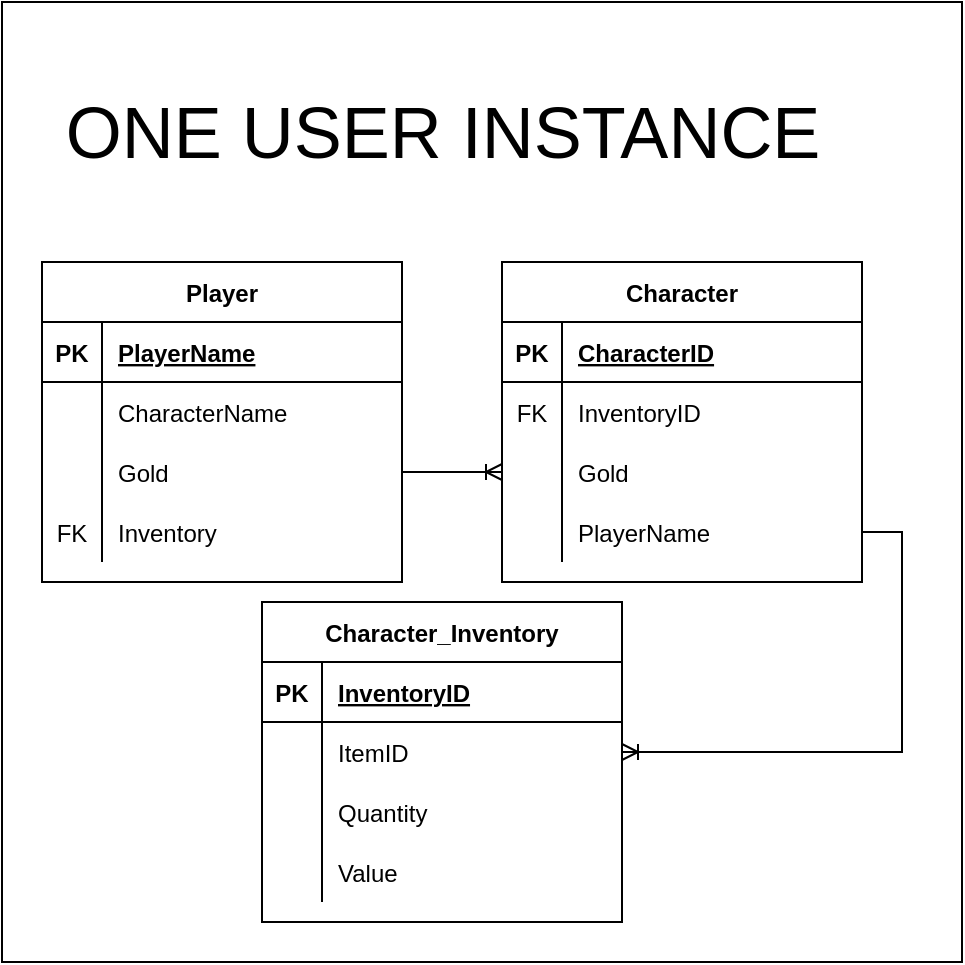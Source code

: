 <mxfile version="17.4.6" type="device"><diagram id="orheoWqgZ7Nb0xfECMeJ" name="Page-1"><mxGraphModel dx="-8471" dy="1088" grid="1" gridSize="10" guides="1" tooltips="1" connect="1" arrows="1" fold="1" page="1" pageScale="1" pageWidth="850" pageHeight="1100" math="0" shadow="0"><root><mxCell id="0"/><mxCell id="1" parent="0"/><mxCell id="KpDyZVOELc_7nCEl9XbN-34" value="" style="whiteSpace=wrap;html=1;aspect=fixed;" vertex="1" parent="1"><mxGeometry x="9400" y="40" width="480" height="480" as="geometry"/></mxCell><mxCell id="wdo4D1WJmz95UBGcyFBK-1" value="Player" style="shape=table;startSize=30;container=1;collapsible=1;childLayout=tableLayout;fixedRows=1;rowLines=0;fontStyle=1;align=center;resizeLast=1;" parent="1" vertex="1"><mxGeometry x="9420" y="170" width="180" height="160" as="geometry"/></mxCell><mxCell id="wdo4D1WJmz95UBGcyFBK-2" value="" style="shape=tableRow;horizontal=0;startSize=0;swimlaneHead=0;swimlaneBody=0;fillColor=none;collapsible=0;dropTarget=0;points=[[0,0.5],[1,0.5]];portConstraint=eastwest;top=0;left=0;right=0;bottom=1;" parent="wdo4D1WJmz95UBGcyFBK-1" vertex="1"><mxGeometry y="30" width="180" height="30" as="geometry"/></mxCell><mxCell id="wdo4D1WJmz95UBGcyFBK-3" value="PK" style="shape=partialRectangle;connectable=0;fillColor=none;top=0;left=0;bottom=0;right=0;fontStyle=1;overflow=hidden;" parent="wdo4D1WJmz95UBGcyFBK-2" vertex="1"><mxGeometry width="30" height="30" as="geometry"><mxRectangle width="30" height="30" as="alternateBounds"/></mxGeometry></mxCell><mxCell id="wdo4D1WJmz95UBGcyFBK-4" value="PlayerName" style="shape=partialRectangle;connectable=0;fillColor=none;top=0;left=0;bottom=0;right=0;align=left;spacingLeft=6;fontStyle=5;overflow=hidden;" parent="wdo4D1WJmz95UBGcyFBK-2" vertex="1"><mxGeometry x="30" width="150" height="30" as="geometry"><mxRectangle width="150" height="30" as="alternateBounds"/></mxGeometry></mxCell><mxCell id="wdo4D1WJmz95UBGcyFBK-5" value="" style="shape=tableRow;horizontal=0;startSize=0;swimlaneHead=0;swimlaneBody=0;fillColor=none;collapsible=0;dropTarget=0;points=[[0,0.5],[1,0.5]];portConstraint=eastwest;top=0;left=0;right=0;bottom=0;" parent="wdo4D1WJmz95UBGcyFBK-1" vertex="1"><mxGeometry y="60" width="180" height="30" as="geometry"/></mxCell><mxCell id="wdo4D1WJmz95UBGcyFBK-6" value="" style="shape=partialRectangle;connectable=0;fillColor=none;top=0;left=0;bottom=0;right=0;editable=1;overflow=hidden;" parent="wdo4D1WJmz95UBGcyFBK-5" vertex="1"><mxGeometry width="30" height="30" as="geometry"><mxRectangle width="30" height="30" as="alternateBounds"/></mxGeometry></mxCell><mxCell id="wdo4D1WJmz95UBGcyFBK-7" value="CharacterName  " style="shape=partialRectangle;connectable=0;fillColor=none;top=0;left=0;bottom=0;right=0;align=left;spacingLeft=6;overflow=hidden;" parent="wdo4D1WJmz95UBGcyFBK-5" vertex="1"><mxGeometry x="30" width="150" height="30" as="geometry"><mxRectangle width="150" height="30" as="alternateBounds"/></mxGeometry></mxCell><mxCell id="wdo4D1WJmz95UBGcyFBK-8" value="" style="shape=tableRow;horizontal=0;startSize=0;swimlaneHead=0;swimlaneBody=0;fillColor=none;collapsible=0;dropTarget=0;points=[[0,0.5],[1,0.5]];portConstraint=eastwest;top=0;left=0;right=0;bottom=0;" parent="wdo4D1WJmz95UBGcyFBK-1" vertex="1"><mxGeometry y="90" width="180" height="30" as="geometry"/></mxCell><mxCell id="wdo4D1WJmz95UBGcyFBK-9" value="" style="shape=partialRectangle;connectable=0;fillColor=none;top=0;left=0;bottom=0;right=0;editable=1;overflow=hidden;" parent="wdo4D1WJmz95UBGcyFBK-8" vertex="1"><mxGeometry width="30" height="30" as="geometry"><mxRectangle width="30" height="30" as="alternateBounds"/></mxGeometry></mxCell><mxCell id="wdo4D1WJmz95UBGcyFBK-10" value="Gold" style="shape=partialRectangle;connectable=0;fillColor=none;top=0;left=0;bottom=0;right=0;align=left;spacingLeft=6;overflow=hidden;" parent="wdo4D1WJmz95UBGcyFBK-8" vertex="1"><mxGeometry x="30" width="150" height="30" as="geometry"><mxRectangle width="150" height="30" as="alternateBounds"/></mxGeometry></mxCell><mxCell id="wdo4D1WJmz95UBGcyFBK-11" value="" style="shape=tableRow;horizontal=0;startSize=0;swimlaneHead=0;swimlaneBody=0;fillColor=none;collapsible=0;dropTarget=0;points=[[0,0.5],[1,0.5]];portConstraint=eastwest;top=0;left=0;right=0;bottom=0;" parent="wdo4D1WJmz95UBGcyFBK-1" vertex="1"><mxGeometry y="120" width="180" height="30" as="geometry"/></mxCell><mxCell id="wdo4D1WJmz95UBGcyFBK-12" value="FK" style="shape=partialRectangle;connectable=0;fillColor=none;top=0;left=0;bottom=0;right=0;editable=1;overflow=hidden;" parent="wdo4D1WJmz95UBGcyFBK-11" vertex="1"><mxGeometry width="30" height="30" as="geometry"><mxRectangle width="30" height="30" as="alternateBounds"/></mxGeometry></mxCell><mxCell id="wdo4D1WJmz95UBGcyFBK-13" value="Inventory" style="shape=partialRectangle;connectable=0;fillColor=none;top=0;left=0;bottom=0;right=0;align=left;spacingLeft=6;overflow=hidden;" parent="wdo4D1WJmz95UBGcyFBK-11" vertex="1"><mxGeometry x="30" width="150" height="30" as="geometry"><mxRectangle width="150" height="30" as="alternateBounds"/></mxGeometry></mxCell><mxCell id="wdo4D1WJmz95UBGcyFBK-53" value="Character_Inventory" style="shape=table;startSize=30;container=1;collapsible=1;childLayout=tableLayout;fixedRows=1;rowLines=0;fontStyle=1;align=center;resizeLast=1;" parent="1" vertex="1"><mxGeometry x="9530" y="340" width="180" height="160" as="geometry"/></mxCell><mxCell id="wdo4D1WJmz95UBGcyFBK-54" value="" style="shape=tableRow;horizontal=0;startSize=0;swimlaneHead=0;swimlaneBody=0;fillColor=none;collapsible=0;dropTarget=0;points=[[0,0.5],[1,0.5]];portConstraint=eastwest;top=0;left=0;right=0;bottom=1;" parent="wdo4D1WJmz95UBGcyFBK-53" vertex="1"><mxGeometry y="30" width="180" height="30" as="geometry"/></mxCell><mxCell id="wdo4D1WJmz95UBGcyFBK-55" value="PK" style="shape=partialRectangle;connectable=0;fillColor=none;top=0;left=0;bottom=0;right=0;fontStyle=1;overflow=hidden;" parent="wdo4D1WJmz95UBGcyFBK-54" vertex="1"><mxGeometry width="30" height="30" as="geometry"><mxRectangle width="30" height="30" as="alternateBounds"/></mxGeometry></mxCell><mxCell id="wdo4D1WJmz95UBGcyFBK-56" value="InventoryID" style="shape=partialRectangle;connectable=0;fillColor=none;top=0;left=0;bottom=0;right=0;align=left;spacingLeft=6;fontStyle=5;overflow=hidden;" parent="wdo4D1WJmz95UBGcyFBK-54" vertex="1"><mxGeometry x="30" width="150" height="30" as="geometry"><mxRectangle width="150" height="30" as="alternateBounds"/></mxGeometry></mxCell><mxCell id="wdo4D1WJmz95UBGcyFBK-57" value="" style="shape=tableRow;horizontal=0;startSize=0;swimlaneHead=0;swimlaneBody=0;fillColor=none;collapsible=0;dropTarget=0;points=[[0,0.5],[1,0.5]];portConstraint=eastwest;top=0;left=0;right=0;bottom=0;" parent="wdo4D1WJmz95UBGcyFBK-53" vertex="1"><mxGeometry y="60" width="180" height="30" as="geometry"/></mxCell><mxCell id="wdo4D1WJmz95UBGcyFBK-58" value="" style="shape=partialRectangle;connectable=0;fillColor=none;top=0;left=0;bottom=0;right=0;editable=1;overflow=hidden;" parent="wdo4D1WJmz95UBGcyFBK-57" vertex="1"><mxGeometry width="30" height="30" as="geometry"><mxRectangle width="30" height="30" as="alternateBounds"/></mxGeometry></mxCell><mxCell id="wdo4D1WJmz95UBGcyFBK-59" value="ItemID" style="shape=partialRectangle;connectable=0;fillColor=none;top=0;left=0;bottom=0;right=0;align=left;spacingLeft=6;overflow=hidden;" parent="wdo4D1WJmz95UBGcyFBK-57" vertex="1"><mxGeometry x="30" width="150" height="30" as="geometry"><mxRectangle width="150" height="30" as="alternateBounds"/></mxGeometry></mxCell><mxCell id="wdo4D1WJmz95UBGcyFBK-60" value="" style="shape=tableRow;horizontal=0;startSize=0;swimlaneHead=0;swimlaneBody=0;fillColor=none;collapsible=0;dropTarget=0;points=[[0,0.5],[1,0.5]];portConstraint=eastwest;top=0;left=0;right=0;bottom=0;" parent="wdo4D1WJmz95UBGcyFBK-53" vertex="1"><mxGeometry y="90" width="180" height="30" as="geometry"/></mxCell><mxCell id="wdo4D1WJmz95UBGcyFBK-61" value="" style="shape=partialRectangle;connectable=0;fillColor=none;top=0;left=0;bottom=0;right=0;editable=1;overflow=hidden;" parent="wdo4D1WJmz95UBGcyFBK-60" vertex="1"><mxGeometry width="30" height="30" as="geometry"><mxRectangle width="30" height="30" as="alternateBounds"/></mxGeometry></mxCell><mxCell id="wdo4D1WJmz95UBGcyFBK-62" value="Quantity" style="shape=partialRectangle;connectable=0;fillColor=none;top=0;left=0;bottom=0;right=0;align=left;spacingLeft=6;overflow=hidden;" parent="wdo4D1WJmz95UBGcyFBK-60" vertex="1"><mxGeometry x="30" width="150" height="30" as="geometry"><mxRectangle width="150" height="30" as="alternateBounds"/></mxGeometry></mxCell><mxCell id="wdo4D1WJmz95UBGcyFBK-63" value="" style="shape=tableRow;horizontal=0;startSize=0;swimlaneHead=0;swimlaneBody=0;fillColor=none;collapsible=0;dropTarget=0;points=[[0,0.5],[1,0.5]];portConstraint=eastwest;top=0;left=0;right=0;bottom=0;" parent="wdo4D1WJmz95UBGcyFBK-53" vertex="1"><mxGeometry y="120" width="180" height="30" as="geometry"/></mxCell><mxCell id="wdo4D1WJmz95UBGcyFBK-64" value="" style="shape=partialRectangle;connectable=0;fillColor=none;top=0;left=0;bottom=0;right=0;editable=1;overflow=hidden;" parent="wdo4D1WJmz95UBGcyFBK-63" vertex="1"><mxGeometry width="30" height="30" as="geometry"><mxRectangle width="30" height="30" as="alternateBounds"/></mxGeometry></mxCell><mxCell id="wdo4D1WJmz95UBGcyFBK-65" value="Value" style="shape=partialRectangle;connectable=0;fillColor=none;top=0;left=0;bottom=0;right=0;align=left;spacingLeft=6;overflow=hidden;" parent="wdo4D1WJmz95UBGcyFBK-63" vertex="1"><mxGeometry x="30" width="150" height="30" as="geometry"><mxRectangle width="150" height="30" as="alternateBounds"/></mxGeometry></mxCell><mxCell id="wdo4D1WJmz95UBGcyFBK-69" value="" style="edgeStyle=entityRelationEdgeStyle;fontSize=12;html=1;endArrow=ERoneToMany;rounded=0;exitX=1;exitY=0.5;exitDx=0;exitDy=0;entryX=0;entryY=0.5;entryDx=0;entryDy=0;" parent="1" target="KpDyZVOELc_7nCEl9XbN-21" edge="1" source="wdo4D1WJmz95UBGcyFBK-8"><mxGeometry width="100" height="100" relative="1" as="geometry"><mxPoint x="9520" y="340" as="sourcePoint"/><mxPoint x="9620" y="240" as="targetPoint"/></mxGeometry></mxCell><mxCell id="KpDyZVOELc_7nCEl9XbN-14" value="Character" style="shape=table;startSize=30;container=1;collapsible=1;childLayout=tableLayout;fixedRows=1;rowLines=0;fontStyle=1;align=center;resizeLast=1;" vertex="1" parent="1"><mxGeometry x="9650" y="170" width="180" height="160" as="geometry"/></mxCell><mxCell id="KpDyZVOELc_7nCEl9XbN-15" value="" style="shape=tableRow;horizontal=0;startSize=0;swimlaneHead=0;swimlaneBody=0;fillColor=none;collapsible=0;dropTarget=0;points=[[0,0.5],[1,0.5]];portConstraint=eastwest;top=0;left=0;right=0;bottom=1;" vertex="1" parent="KpDyZVOELc_7nCEl9XbN-14"><mxGeometry y="30" width="180" height="30" as="geometry"/></mxCell><mxCell id="KpDyZVOELc_7nCEl9XbN-16" value="PK" style="shape=partialRectangle;connectable=0;fillColor=none;top=0;left=0;bottom=0;right=0;fontStyle=1;overflow=hidden;" vertex="1" parent="KpDyZVOELc_7nCEl9XbN-15"><mxGeometry width="30" height="30" as="geometry"><mxRectangle width="30" height="30" as="alternateBounds"/></mxGeometry></mxCell><mxCell id="KpDyZVOELc_7nCEl9XbN-17" value="CharacterID" style="shape=partialRectangle;connectable=0;fillColor=none;top=0;left=0;bottom=0;right=0;align=left;spacingLeft=6;fontStyle=5;overflow=hidden;" vertex="1" parent="KpDyZVOELc_7nCEl9XbN-15"><mxGeometry x="30" width="150" height="30" as="geometry"><mxRectangle width="150" height="30" as="alternateBounds"/></mxGeometry></mxCell><mxCell id="KpDyZVOELc_7nCEl9XbN-18" value="" style="shape=tableRow;horizontal=0;startSize=0;swimlaneHead=0;swimlaneBody=0;fillColor=none;collapsible=0;dropTarget=0;points=[[0,0.5],[1,0.5]];portConstraint=eastwest;top=0;left=0;right=0;bottom=0;" vertex="1" parent="KpDyZVOELc_7nCEl9XbN-14"><mxGeometry y="60" width="180" height="30" as="geometry"/></mxCell><mxCell id="KpDyZVOELc_7nCEl9XbN-19" value="FK" style="shape=partialRectangle;connectable=0;fillColor=none;top=0;left=0;bottom=0;right=0;editable=1;overflow=hidden;" vertex="1" parent="KpDyZVOELc_7nCEl9XbN-18"><mxGeometry width="30" height="30" as="geometry"><mxRectangle width="30" height="30" as="alternateBounds"/></mxGeometry></mxCell><mxCell id="KpDyZVOELc_7nCEl9XbN-20" value="InventoryID" style="shape=partialRectangle;connectable=0;fillColor=none;top=0;left=0;bottom=0;right=0;align=left;spacingLeft=6;overflow=hidden;" vertex="1" parent="KpDyZVOELc_7nCEl9XbN-18"><mxGeometry x="30" width="150" height="30" as="geometry"><mxRectangle width="150" height="30" as="alternateBounds"/></mxGeometry></mxCell><mxCell id="KpDyZVOELc_7nCEl9XbN-21" value="" style="shape=tableRow;horizontal=0;startSize=0;swimlaneHead=0;swimlaneBody=0;fillColor=none;collapsible=0;dropTarget=0;points=[[0,0.5],[1,0.5]];portConstraint=eastwest;top=0;left=0;right=0;bottom=0;" vertex="1" parent="KpDyZVOELc_7nCEl9XbN-14"><mxGeometry y="90" width="180" height="30" as="geometry"/></mxCell><mxCell id="KpDyZVOELc_7nCEl9XbN-22" value="" style="shape=partialRectangle;connectable=0;fillColor=none;top=0;left=0;bottom=0;right=0;editable=1;overflow=hidden;" vertex="1" parent="KpDyZVOELc_7nCEl9XbN-21"><mxGeometry width="30" height="30" as="geometry"><mxRectangle width="30" height="30" as="alternateBounds"/></mxGeometry></mxCell><mxCell id="KpDyZVOELc_7nCEl9XbN-23" value="Gold" style="shape=partialRectangle;connectable=0;fillColor=none;top=0;left=0;bottom=0;right=0;align=left;spacingLeft=6;overflow=hidden;" vertex="1" parent="KpDyZVOELc_7nCEl9XbN-21"><mxGeometry x="30" width="150" height="30" as="geometry"><mxRectangle width="150" height="30" as="alternateBounds"/></mxGeometry></mxCell><mxCell id="KpDyZVOELc_7nCEl9XbN-24" value="" style="shape=tableRow;horizontal=0;startSize=0;swimlaneHead=0;swimlaneBody=0;fillColor=none;collapsible=0;dropTarget=0;points=[[0,0.5],[1,0.5]];portConstraint=eastwest;top=0;left=0;right=0;bottom=0;" vertex="1" parent="KpDyZVOELc_7nCEl9XbN-14"><mxGeometry y="120" width="180" height="30" as="geometry"/></mxCell><mxCell id="KpDyZVOELc_7nCEl9XbN-25" value="" style="shape=partialRectangle;connectable=0;fillColor=none;top=0;left=0;bottom=0;right=0;editable=1;overflow=hidden;" vertex="1" parent="KpDyZVOELc_7nCEl9XbN-24"><mxGeometry width="30" height="30" as="geometry"><mxRectangle width="30" height="30" as="alternateBounds"/></mxGeometry></mxCell><mxCell id="KpDyZVOELc_7nCEl9XbN-26" value="PlayerName" style="shape=partialRectangle;connectable=0;fillColor=none;top=0;left=0;bottom=0;right=0;align=left;spacingLeft=6;overflow=hidden;" vertex="1" parent="KpDyZVOELc_7nCEl9XbN-24"><mxGeometry x="30" width="150" height="30" as="geometry"><mxRectangle width="150" height="30" as="alternateBounds"/></mxGeometry></mxCell><mxCell id="KpDyZVOELc_7nCEl9XbN-31" value="" style="edgeStyle=elbowEdgeStyle;fontSize=12;html=1;endArrow=ERoneToMany;rounded=0;exitX=1;exitY=0.5;exitDx=0;exitDy=0;entryX=1;entryY=0.5;entryDx=0;entryDy=0;" edge="1" parent="1" source="KpDyZVOELc_7nCEl9XbN-24" target="wdo4D1WJmz95UBGcyFBK-57"><mxGeometry width="100" height="100" relative="1" as="geometry"><mxPoint x="9860" y="280" as="sourcePoint"/><mxPoint x="10020" y="280" as="targetPoint"/><Array as="points"><mxPoint x="9850" y="350"/></Array></mxGeometry></mxCell><mxCell id="KpDyZVOELc_7nCEl9XbN-35" value="&lt;font style=&quot;font-size: 36px&quot;&gt;ONE USER INSTANCE&lt;/font&gt;" style="text;html=1;align=center;verticalAlign=middle;resizable=0;points=[];autosize=1;strokeColor=none;fillColor=none;" vertex="1" parent="1"><mxGeometry x="9425" y="90" width="390" height="30" as="geometry"/></mxCell></root></mxGraphModel></diagram></mxfile>